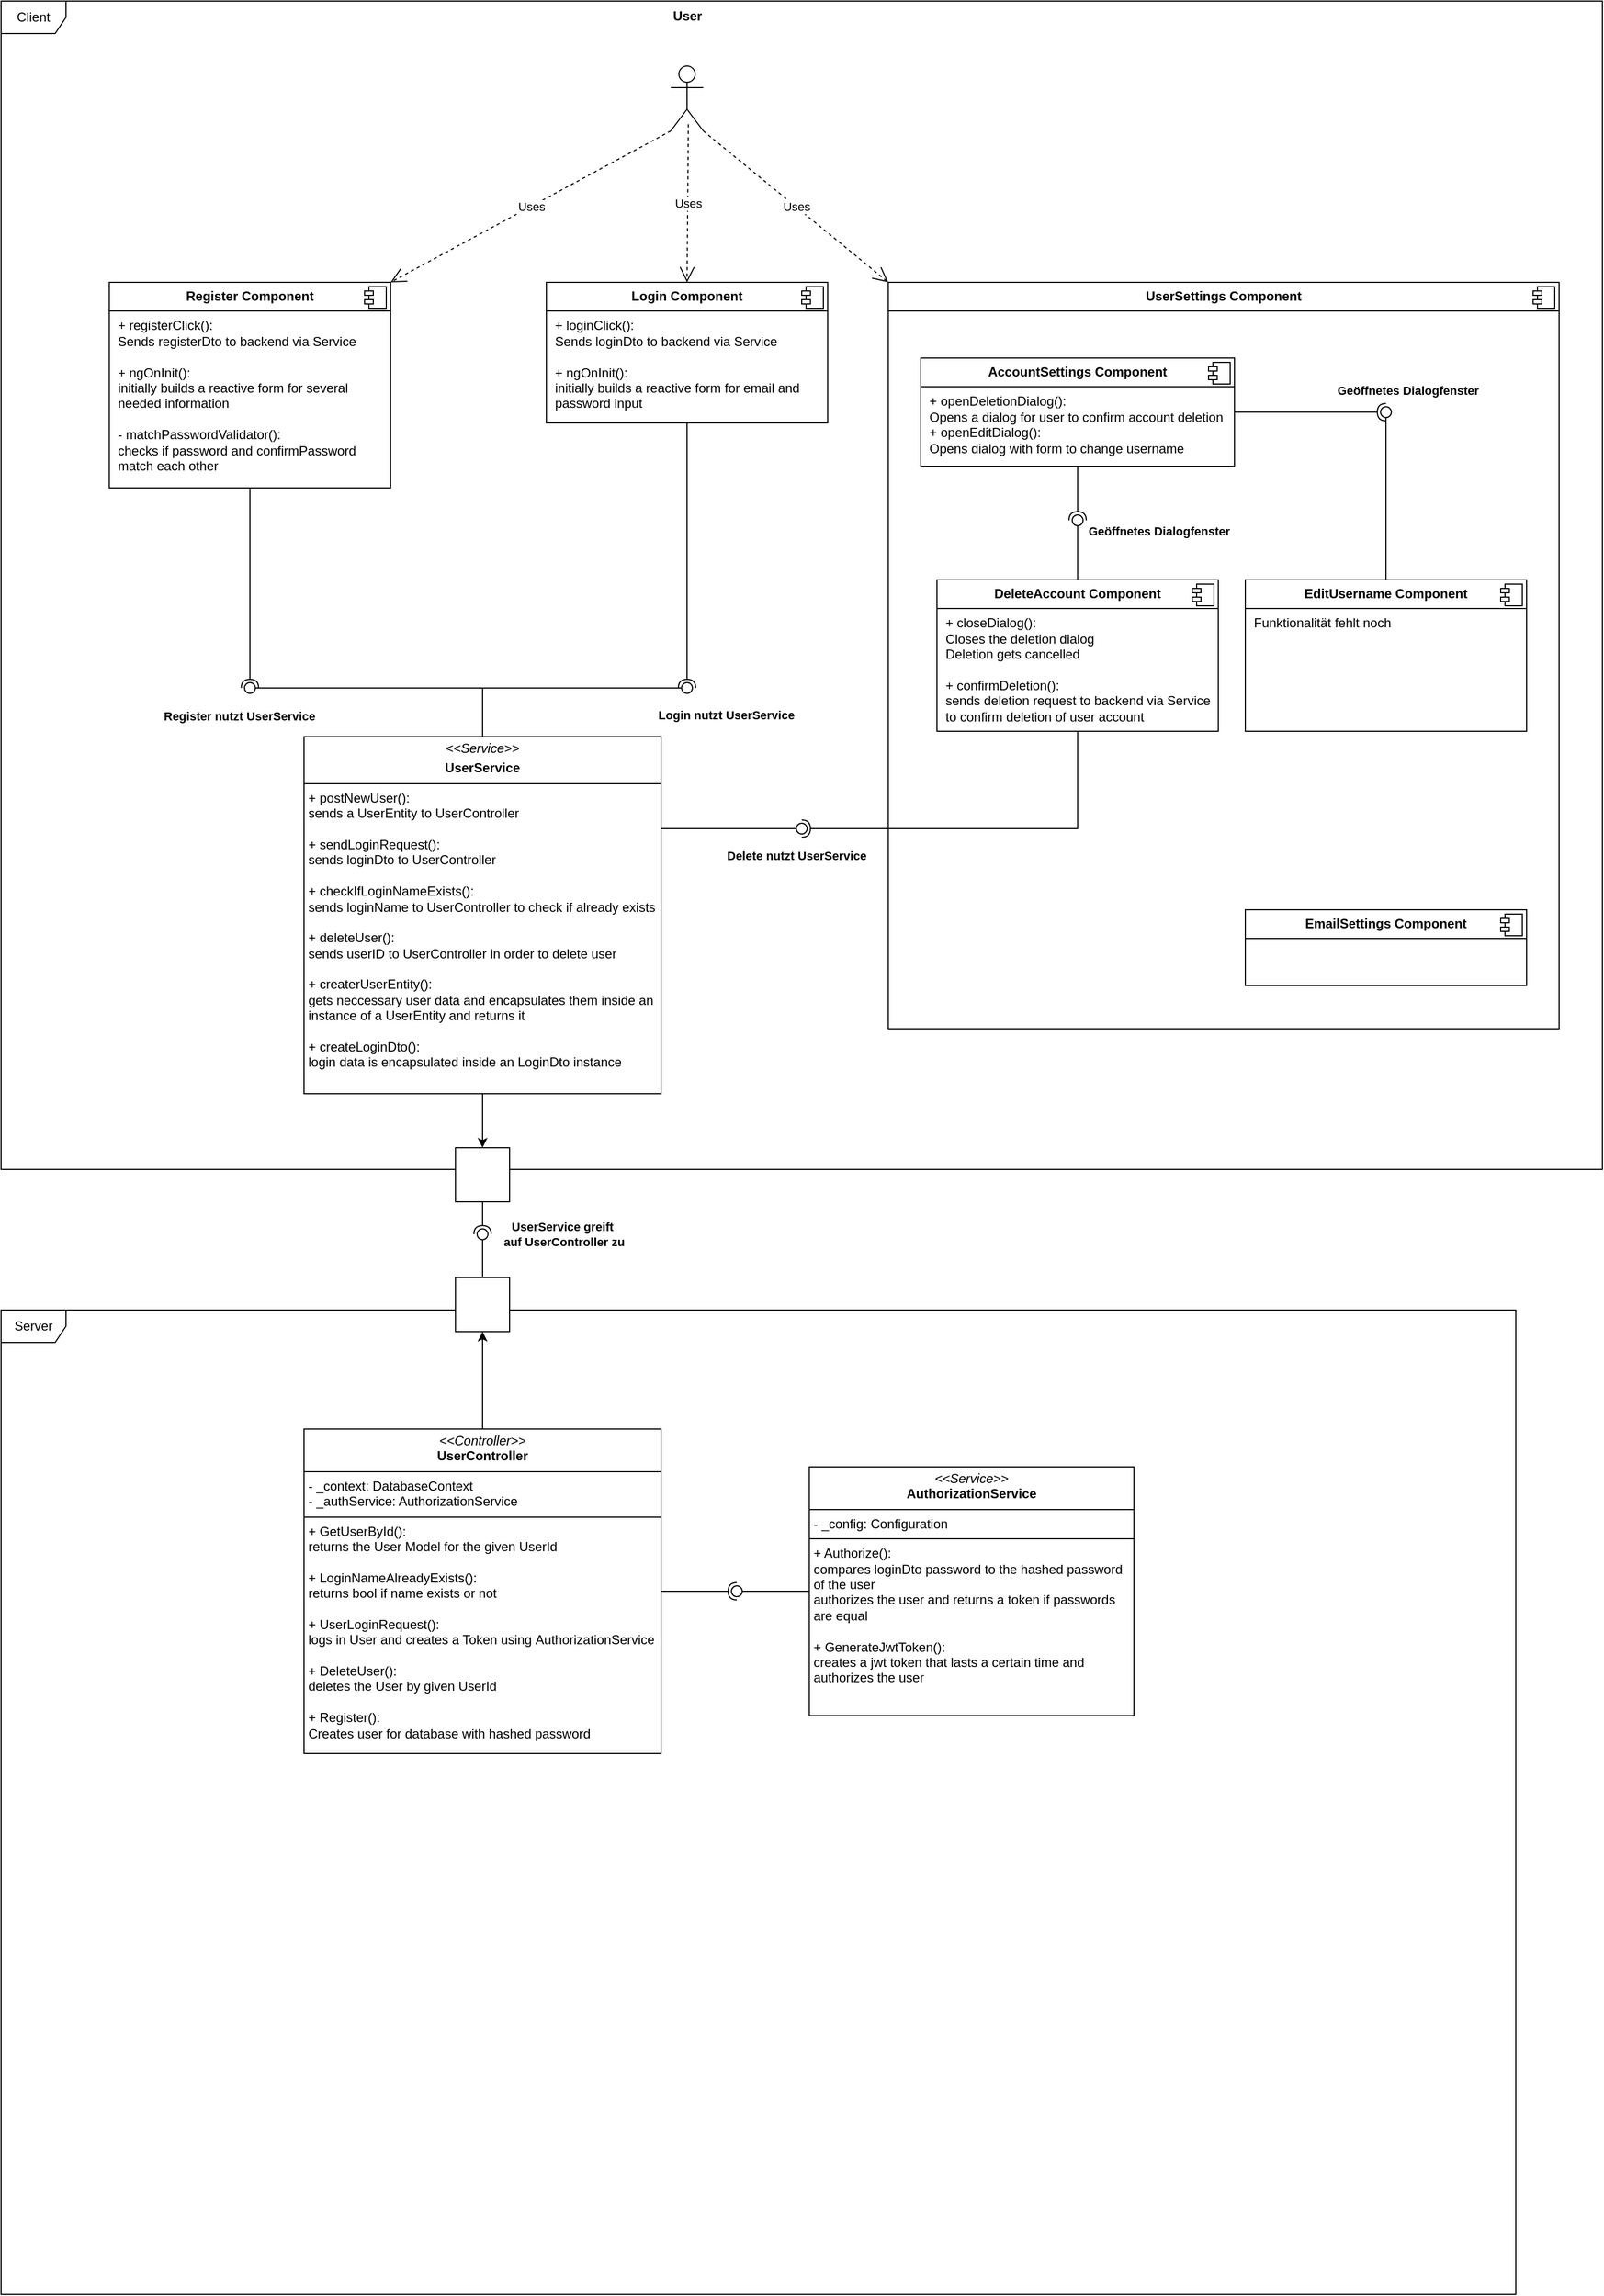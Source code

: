 <mxfile version="27.1.5">
  <diagram name="Seite-1" id="PKEbjvstEnVtREmcZfOJ">
    <mxGraphModel dx="2894" dy="2122" grid="1" gridSize="10" guides="1" tooltips="1" connect="1" arrows="1" fold="1" page="1" pageScale="1" pageWidth="827" pageHeight="1169" math="0" shadow="0">
      <root>
        <mxCell id="0" />
        <mxCell id="1" parent="0" />
        <mxCell id="MedgQwC-AZoW-t7zYg1U-3" value="&lt;b&gt;User&lt;/b&gt;" style="shape=umlActor;verticalLabelPosition=top;verticalAlign=top;html=1;" parent="1" vertex="1">
          <mxGeometry x="399" y="-160" width="30" height="60" as="geometry" />
        </mxCell>
        <mxCell id="MedgQwC-AZoW-t7zYg1U-4" value="Uses" style="endArrow=open;endSize=12;dashed=1;html=1;rounded=0;entryX=0.5;entryY=0;entryDx=0;entryDy=0;exitX=0.54;exitY=0.897;exitDx=0;exitDy=0;exitPerimeter=0;" parent="1" source="MedgQwC-AZoW-t7zYg1U-3" target="MedgQwC-AZoW-t7zYg1U-6" edge="1">
          <mxGeometry width="160" relative="1" as="geometry">
            <mxPoint x="-35" y="85" as="sourcePoint" />
            <mxPoint x="50" y="85" as="targetPoint" />
          </mxGeometry>
        </mxCell>
        <mxCell id="MedgQwC-AZoW-t7zYg1U-6" value="&lt;p style=&quot;margin:0px;margin-top:6px;text-align:center;&quot;&gt;&lt;b&gt;Login Component&lt;/b&gt;&lt;/p&gt;&lt;hr size=&quot;1&quot; style=&quot;border-style:solid;&quot;&gt;&lt;p style=&quot;margin:0px;margin-left:8px;&quot;&gt;+ loginClick():&amp;nbsp;&lt;/p&gt;&lt;p style=&quot;margin:0px;margin-left:8px;&quot;&gt;Sends loginDto to backend via Service&lt;/p&gt;&lt;p style=&quot;margin:0px;margin-left:8px;&quot;&gt;&lt;br&gt;+ ngOnInit():&amp;nbsp;&lt;/p&gt;&lt;p style=&quot;margin:0px;margin-left:8px;&quot;&gt;initially builds a reactive form&amp;nbsp;&lt;span style=&quot;background-color: initial;&quot;&gt;for email and password input&lt;/span&gt;&lt;/p&gt;" style="align=left;overflow=fill;html=1;dropTarget=0;whiteSpace=wrap;" parent="1" vertex="1">
          <mxGeometry x="284" y="40" width="260" height="130" as="geometry" />
        </mxCell>
        <mxCell id="MedgQwC-AZoW-t7zYg1U-7" value="" style="shape=component;jettyWidth=8;jettyHeight=4;" parent="MedgQwC-AZoW-t7zYg1U-6" vertex="1">
          <mxGeometry x="1" width="20" height="20" relative="1" as="geometry">
            <mxPoint x="-24" y="4" as="offset" />
          </mxGeometry>
        </mxCell>
        <mxCell id="MedgQwC-AZoW-t7zYg1U-10" value="&lt;p style=&quot;margin:0px;margin-top:6px;text-align:center;&quot;&gt;&lt;b&gt;Register Component&lt;/b&gt;&lt;/p&gt;&lt;hr size=&quot;1&quot; style=&quot;border-style:solid;&quot;&gt;&lt;p style=&quot;margin:0px;margin-left:8px;&quot;&gt;+ registerClick():&amp;nbsp;&lt;/p&gt;&lt;p style=&quot;margin:0px;margin-left:8px;&quot;&gt;Sends registerDto to backend via Service&lt;/p&gt;&lt;p style=&quot;margin:0px;margin-left:8px;&quot;&gt;&lt;br&gt;+ ngOnInit():&amp;nbsp;&lt;/p&gt;&lt;p style=&quot;margin:0px;margin-left:8px;&quot;&gt;initially builds a reactive form&lt;span style=&quot;background-color: initial;&quot;&gt;&amp;nbsp;for several needed information&lt;/span&gt;&lt;/p&gt;&lt;p style=&quot;margin:0px;margin-left:8px;&quot;&gt;&lt;span style=&quot;background-color: initial;&quot;&gt;&amp;nbsp;&lt;/span&gt;&lt;/p&gt;&lt;p style=&quot;margin:0px;margin-left:8px;&quot;&gt;- matchPasswordValidator():&lt;/p&gt;&lt;p style=&quot;margin:0px;margin-left:8px;&quot;&gt;checks if password and confirmPassword match each other&lt;/p&gt;" style="align=left;overflow=fill;html=1;dropTarget=0;whiteSpace=wrap;" parent="1" vertex="1">
          <mxGeometry x="-120" y="40" width="260" height="190" as="geometry" />
        </mxCell>
        <mxCell id="MedgQwC-AZoW-t7zYg1U-11" value="" style="shape=component;jettyWidth=8;jettyHeight=4;" parent="MedgQwC-AZoW-t7zYg1U-10" vertex="1">
          <mxGeometry x="1" width="20" height="20" relative="1" as="geometry">
            <mxPoint x="-24" y="4" as="offset" />
          </mxGeometry>
        </mxCell>
        <mxCell id="MedgQwC-AZoW-t7zYg1U-12" value="Uses" style="endArrow=open;endSize=12;dashed=1;html=1;rounded=0;entryX=1;entryY=0;entryDx=0;entryDy=0;exitX=0;exitY=1;exitDx=0;exitDy=0;exitPerimeter=0;" parent="1" source="MedgQwC-AZoW-t7zYg1U-3" target="MedgQwC-AZoW-t7zYg1U-10" edge="1">
          <mxGeometry width="160" relative="1" as="geometry">
            <mxPoint x="140" y="40" as="sourcePoint" />
            <mxPoint x="219" y="155" as="targetPoint" />
          </mxGeometry>
        </mxCell>
        <mxCell id="MedgQwC-AZoW-t7zYg1U-14" value="&lt;p style=&quot;margin:0px;margin-top:4px;text-align:center;&quot;&gt;&lt;i style=&quot;background-color: initial;&quot;&gt;&amp;lt;&amp;lt;Service&amp;gt;&amp;gt;&lt;/i&gt;&lt;/p&gt;&lt;p style=&quot;margin:0px;margin-top:4px;text-align:center;&quot;&gt;&lt;b&gt;UserService&lt;/b&gt;&lt;/p&gt;&lt;hr size=&quot;1&quot; style=&quot;border-style:solid;&quot;&gt;&lt;p style=&quot;margin:0px;margin-left:4px;&quot;&gt;+ postNewUser():&lt;/p&gt;&lt;p style=&quot;margin:0px;margin-left:4px;&quot;&gt;sends a UserEntity to UserController&lt;/p&gt;&lt;p style=&quot;margin:0px;margin-left:4px;&quot;&gt;&lt;br&gt;+ sendLoginRequest():&lt;/p&gt;&lt;p style=&quot;margin:0px;margin-left:4px;&quot;&gt;sends loginDto to UserController&lt;/p&gt;&lt;p style=&quot;margin:0px;margin-left:4px;&quot;&gt;&lt;br&gt;&lt;/p&gt;&lt;p style=&quot;margin:0px;margin-left:4px;&quot;&gt;+ checkIfLoginNameExists():&lt;/p&gt;&lt;p style=&quot;margin:0px;margin-left:4px;&quot;&gt;sends loginName to UserController to check if already exists&lt;/p&gt;&lt;p style=&quot;margin:0px;margin-left:4px;&quot;&gt;&lt;br&gt;&lt;/p&gt;&lt;p style=&quot;margin:0px;margin-left:4px;&quot;&gt;+ deleteUser():&lt;/p&gt;&lt;p style=&quot;margin:0px;margin-left:4px;&quot;&gt;sends userID to UserController&amp;nbsp;&lt;span style=&quot;background-color: initial;&quot;&gt;in order to delete user&lt;/span&gt;&lt;/p&gt;&lt;p style=&quot;margin:0px;margin-left:4px;&quot;&gt;&lt;span style=&quot;background-color: initial;&quot;&gt;&lt;br&gt;&lt;/span&gt;&lt;/p&gt;&lt;p style=&quot;margin:0px;margin-left:4px;&quot;&gt;&lt;span style=&quot;background-color: initial;&quot;&gt;+ createrUserEntity():&lt;/span&gt;&lt;/p&gt;&lt;p style=&quot;margin:0px;margin-left:4px;&quot;&gt;&lt;span style=&quot;background-color: initial;&quot;&gt;gets neccessary user data and encapsulates them inside an instance of a UserEntity and returns it&lt;/span&gt;&lt;/p&gt;&lt;p style=&quot;margin:0px;margin-left:4px;&quot;&gt;&lt;span style=&quot;background-color: initial;&quot;&gt;&lt;br&gt;&lt;/span&gt;&lt;/p&gt;&lt;p style=&quot;margin:0px;margin-left:4px;&quot;&gt;&lt;span style=&quot;background-color: initial;&quot;&gt;+ createLoginDto():&lt;/span&gt;&lt;/p&gt;&lt;p style=&quot;margin:0px;margin-left:4px;&quot;&gt;&lt;span style=&quot;background-color: initial;&quot;&gt;login data is encapsulated inside an LoginDto instance&lt;/span&gt;&lt;/p&gt;" style="verticalAlign=top;align=left;overflow=fill;html=1;whiteSpace=wrap;" parent="1" vertex="1">
          <mxGeometry x="60" y="460" width="330" height="330" as="geometry" />
        </mxCell>
        <mxCell id="MedgQwC-AZoW-t7zYg1U-20" value="" style="ellipse;whiteSpace=wrap;html=1;align=center;aspect=fixed;fillColor=none;strokeColor=none;resizable=0;perimeter=centerPerimeter;rotatable=0;allowArrows=0;points=[];outlineConnect=1;" parent="1" vertex="1">
          <mxGeometry x="220" y="220" width="10" height="10" as="geometry" />
        </mxCell>
        <mxCell id="MedgQwC-AZoW-t7zYg1U-22" value="" style="rounded=0;orthogonalLoop=1;jettySize=auto;html=1;endArrow=halfCircle;endFill=0;endSize=6;strokeWidth=1;sketch=0;exitX=0.5;exitY=1;exitDx=0;exitDy=0;entryX=0.911;entryY=0.778;entryDx=0;entryDy=0;entryPerimeter=0;" parent="1" source="MedgQwC-AZoW-t7zYg1U-10" target="MedgQwC-AZoW-t7zYg1U-24" edge="1">
          <mxGeometry relative="1" as="geometry">
            <mxPoint y="320" as="sourcePoint" />
            <mxPoint x="10" y="410" as="targetPoint" />
          </mxGeometry>
        </mxCell>
        <mxCell id="6aH_EEc_IB8oXvXc5yen-15" value="&lt;b&gt;Register nutzt&amp;nbsp;&lt;/b&gt;&lt;b style=&quot;color: light-dark(rgb(0, 0, 0), rgb(255, 255, 255)); background-color: light-dark(#ffffff, var(--ge-dark-color, #121212));&quot;&gt;UserService&lt;/b&gt;" style="edgeLabel;html=1;align=center;verticalAlign=middle;resizable=0;points=[];" vertex="1" connectable="0" parent="MedgQwC-AZoW-t7zYg1U-22">
          <mxGeometry x="0.232" y="4" relative="1" as="geometry">
            <mxPoint x="-14" y="97" as="offset" />
          </mxGeometry>
        </mxCell>
        <mxCell id="MedgQwC-AZoW-t7zYg1U-23" value="" style="rounded=0;orthogonalLoop=1;jettySize=auto;html=1;endArrow=oval;endFill=0;sketch=0;sourcePerimeterSpacing=0;targetPerimeterSpacing=0;endSize=10;exitX=0.5;exitY=0;exitDx=0;exitDy=0;" parent="1" source="MedgQwC-AZoW-t7zYg1U-14" target="MedgQwC-AZoW-t7zYg1U-24" edge="1">
          <mxGeometry relative="1" as="geometry">
            <mxPoint x="220" y="420" as="sourcePoint" />
            <Array as="points">
              <mxPoint x="225" y="415" />
            </Array>
          </mxGeometry>
        </mxCell>
        <mxCell id="MedgQwC-AZoW-t7zYg1U-24" value="" style="ellipse;whiteSpace=wrap;html=1;align=center;aspect=fixed;fillColor=none;strokeColor=none;resizable=0;perimeter=centerPerimeter;rotatable=0;allowArrows=0;points=[];outlineConnect=1;" parent="1" vertex="1">
          <mxGeometry x="5" y="410" width="10" height="10" as="geometry" />
        </mxCell>
        <mxCell id="MedgQwC-AZoW-t7zYg1U-25" value="" style="rounded=0;orthogonalLoop=1;jettySize=auto;html=1;endArrow=halfCircle;endFill=0;endSize=6;strokeWidth=1;sketch=0;exitX=0.5;exitY=1;exitDx=0;exitDy=0;" parent="1" source="MedgQwC-AZoW-t7zYg1U-6" target="MedgQwC-AZoW-t7zYg1U-27" edge="1">
          <mxGeometry relative="1" as="geometry">
            <mxPoint x="440" y="415" as="sourcePoint" />
          </mxGeometry>
        </mxCell>
        <mxCell id="MedgQwC-AZoW-t7zYg1U-26" value="" style="rounded=0;orthogonalLoop=1;jettySize=auto;html=1;endArrow=oval;endFill=0;sketch=0;sourcePerimeterSpacing=0;targetPerimeterSpacing=0;endSize=10;exitX=0.5;exitY=0;exitDx=0;exitDy=0;" parent="1" source="MedgQwC-AZoW-t7zYg1U-14" target="MedgQwC-AZoW-t7zYg1U-27" edge="1">
          <mxGeometry relative="1" as="geometry">
            <mxPoint x="370" y="370" as="sourcePoint" />
            <Array as="points">
              <mxPoint x="225" y="415" />
            </Array>
          </mxGeometry>
        </mxCell>
        <mxCell id="MedgQwC-AZoW-t7zYg1U-27" value="" style="ellipse;whiteSpace=wrap;html=1;align=center;aspect=fixed;fillColor=none;strokeColor=none;resizable=0;perimeter=centerPerimeter;rotatable=0;allowArrows=0;points=[];outlineConnect=1;" parent="1" vertex="1">
          <mxGeometry x="409" y="410" width="10" height="10" as="geometry" />
        </mxCell>
        <mxCell id="MedgQwC-AZoW-t7zYg1U-28" value="Client" style="shape=umlFrame;whiteSpace=wrap;html=1;pointerEvents=0;" parent="1" vertex="1">
          <mxGeometry x="-220" y="-220" width="1480" height="1080" as="geometry" />
        </mxCell>
        <mxCell id="MedgQwC-AZoW-t7zYg1U-31" value="&lt;p style=&quot;margin:0px;margin-top:4px;text-align:center;&quot;&gt;&lt;i&gt;&amp;lt;&amp;lt;Controller&amp;gt;&amp;gt;&lt;/i&gt;&lt;br&gt;&lt;b&gt;UserController&lt;/b&gt;&lt;/p&gt;&lt;hr size=&quot;1&quot; style=&quot;border-style:solid;&quot;&gt;&lt;p style=&quot;margin:0px;margin-left:4px;&quot;&gt;- _context: DatabaseContext&lt;br&gt;- _authService: AuthorizationService&lt;/p&gt;&lt;hr size=&quot;1&quot; style=&quot;border-style:solid;&quot;&gt;&lt;p style=&quot;margin:0px;margin-left:4px;&quot;&gt;+ GetUserById():&amp;nbsp;&lt;/p&gt;&lt;p style=&quot;margin:0px;margin-left:4px;&quot;&gt;returns the User Model for the given UserId&lt;/p&gt;&lt;p style=&quot;margin:0px;margin-left:4px;&quot;&gt;&lt;br&gt;+ LoginNameAlreadyExists():&lt;/p&gt;&lt;p style=&quot;margin:0px;margin-left:4px;&quot;&gt;returns bool if name exists or not&lt;/p&gt;&lt;p style=&quot;margin:0px;margin-left:4px;&quot;&gt;&lt;br&gt;&lt;/p&gt;&lt;p style=&quot;margin:0px;margin-left:4px;&quot;&gt;+ UserLoginRequest():&lt;/p&gt;&lt;p style=&quot;margin:0px;margin-left:4px;&quot;&gt;logs in User and creates a Token using&amp;nbsp;&lt;span style=&quot;background-color: initial;&quot;&gt;AuthorizationService&lt;/span&gt;&lt;/p&gt;&lt;p style=&quot;margin:0px;margin-left:4px;&quot;&gt;&lt;br&gt;&lt;/p&gt;&lt;p style=&quot;margin:0px;margin-left:4px;&quot;&gt;+ DeleteUser():&lt;/p&gt;&lt;p style=&quot;margin:0px;margin-left:4px;&quot;&gt;deletes the User by given UserId&lt;/p&gt;&lt;p style=&quot;margin:0px;margin-left:4px;&quot;&gt;&lt;br&gt;&lt;/p&gt;&lt;p style=&quot;margin:0px;margin-left:4px;&quot;&gt;+ Register():&lt;/p&gt;&lt;p style=&quot;margin:0px;margin-left:4px;&quot;&gt;Creates user for database with hashed password&lt;/p&gt;" style="verticalAlign=top;align=left;overflow=fill;html=1;whiteSpace=wrap;" parent="1" vertex="1">
          <mxGeometry x="60" y="1100" width="330" height="300" as="geometry" />
        </mxCell>
        <mxCell id="6aH_EEc_IB8oXvXc5yen-4" value="" style="rounded=0;orthogonalLoop=1;jettySize=auto;html=1;endArrow=halfCircle;endFill=0;endSize=6;strokeWidth=1;sketch=0;exitX=0.5;exitY=1;exitDx=0;exitDy=0;" edge="1" parent="1" source="6aH_EEc_IB8oXvXc5yen-8">
          <mxGeometry relative="1" as="geometry">
            <mxPoint x="220" y="985" as="sourcePoint" />
            <mxPoint x="225" y="920" as="targetPoint" />
          </mxGeometry>
        </mxCell>
        <mxCell id="6aH_EEc_IB8oXvXc5yen-5" value="" style="rounded=0;orthogonalLoop=1;jettySize=auto;html=1;endArrow=oval;endFill=0;sketch=0;sourcePerimeterSpacing=0;targetPerimeterSpacing=0;endSize=10;exitX=0.5;exitY=0;exitDx=0;exitDy=0;" edge="1" parent="1" source="6aH_EEc_IB8oXvXc5yen-11">
          <mxGeometry relative="1" as="geometry">
            <mxPoint x="180" y="985" as="sourcePoint" />
            <mxPoint x="225" y="920" as="targetPoint" />
          </mxGeometry>
        </mxCell>
        <mxCell id="6aH_EEc_IB8oXvXc5yen-17" value="&lt;b&gt;UserService greift&amp;nbsp;&lt;/b&gt;&lt;div&gt;&lt;b&gt;auf UserController zu&lt;/b&gt;&lt;/div&gt;" style="edgeLabel;html=1;align=center;verticalAlign=middle;resizable=0;points=[];" vertex="1" connectable="0" parent="6aH_EEc_IB8oXvXc5yen-5">
          <mxGeometry x="-0.36" y="2" relative="1" as="geometry">
            <mxPoint x="77" y="-27" as="offset" />
          </mxGeometry>
        </mxCell>
        <mxCell id="6aH_EEc_IB8oXvXc5yen-6" value="" style="ellipse;whiteSpace=wrap;html=1;align=center;aspect=fixed;fillColor=none;strokeColor=none;resizable=0;perimeter=centerPerimeter;rotatable=0;allowArrows=0;points=[];outlineConnect=1;" vertex="1" parent="1">
          <mxGeometry x="195" y="980" width="10" height="10" as="geometry" />
        </mxCell>
        <mxCell id="6aH_EEc_IB8oXvXc5yen-7" value="Server" style="shape=umlFrame;whiteSpace=wrap;html=1;pointerEvents=0;" vertex="1" parent="1">
          <mxGeometry x="-220" y="990" width="1400" height="910" as="geometry" />
        </mxCell>
        <mxCell id="6aH_EEc_IB8oXvXc5yen-8" value="" style="rounded=0;whiteSpace=wrap;html=1;" vertex="1" parent="1">
          <mxGeometry x="200" y="840" width="50" height="50" as="geometry" />
        </mxCell>
        <mxCell id="6aH_EEc_IB8oXvXc5yen-11" value="" style="rounded=0;whiteSpace=wrap;html=1;" vertex="1" parent="1">
          <mxGeometry x="200" y="960" width="50" height="50" as="geometry" />
        </mxCell>
        <mxCell id="6aH_EEc_IB8oXvXc5yen-13" value="" style="endArrow=classic;html=1;rounded=0;exitX=0.5;exitY=0;exitDx=0;exitDy=0;entryX=0.5;entryY=1;entryDx=0;entryDy=0;" edge="1" parent="1" source="MedgQwC-AZoW-t7zYg1U-31" target="6aH_EEc_IB8oXvXc5yen-11">
          <mxGeometry width="50" height="50" relative="1" as="geometry">
            <mxPoint x="90" y="1030" as="sourcePoint" />
            <mxPoint x="140" y="980" as="targetPoint" />
          </mxGeometry>
        </mxCell>
        <mxCell id="6aH_EEc_IB8oXvXc5yen-14" value="" style="endArrow=classic;html=1;rounded=0;exitX=0.5;exitY=1;exitDx=0;exitDy=0;entryX=0.5;entryY=0;entryDx=0;entryDy=0;" edge="1" parent="1" source="MedgQwC-AZoW-t7zYg1U-14" target="6aH_EEc_IB8oXvXc5yen-8">
          <mxGeometry width="50" height="50" relative="1" as="geometry">
            <mxPoint x="280" y="850" as="sourcePoint" />
            <mxPoint x="330" y="800" as="targetPoint" />
          </mxGeometry>
        </mxCell>
        <mxCell id="6aH_EEc_IB8oXvXc5yen-16" value="&lt;b&gt;Login nutzt&amp;nbsp;&lt;/b&gt;&lt;b style=&quot;background-color: light-dark(#ffffff, var(--ge-dark-color, #121212)); color: light-dark(rgb(0, 0, 0), rgb(255, 255, 255));&quot;&gt;UserService&lt;/b&gt;" style="edgeLabel;html=1;align=center;verticalAlign=middle;resizable=0;points=[];" vertex="1" connectable="0" parent="1">
          <mxGeometry x="450" y="440" as="geometry" />
        </mxCell>
        <mxCell id="6aH_EEc_IB8oXvXc5yen-27" value="&lt;p style=&quot;margin:0px;margin-top:4px;text-align:center;&quot;&gt;&lt;i&gt;&amp;lt;&amp;lt;Service&amp;gt;&amp;gt;&lt;/i&gt;&lt;br&gt;&lt;b&gt;AuthorizationService&lt;/b&gt;&lt;/p&gt;&lt;hr size=&quot;1&quot; style=&quot;border-style:solid;&quot;&gt;&lt;p style=&quot;margin:0px;margin-left:4px;&quot;&gt;- _config: Configuration&lt;br&gt;&lt;/p&gt;&lt;hr size=&quot;1&quot; style=&quot;border-style:solid;&quot;&gt;&lt;p style=&quot;margin:0px;margin-left:4px;&quot;&gt;+ Authorize():&lt;/p&gt;&lt;p style=&quot;margin:0px;margin-left:4px;&quot;&gt;compares loginDto password to the hashed password of the user&lt;/p&gt;&lt;p style=&quot;margin:0px;margin-left:4px;&quot;&gt;authorizes the user and returns a token if passwords are equal&lt;/p&gt;&lt;p style=&quot;margin:0px;margin-left:4px;&quot;&gt;&lt;br&gt;+ GenerateJwtToken():&lt;/p&gt;&lt;p style=&quot;margin:0px;margin-left:4px;&quot;&gt;creates a jwt token that lasts a certain time and authorizes the user&lt;/p&gt;" style="verticalAlign=top;align=left;overflow=fill;html=1;whiteSpace=wrap;" vertex="1" parent="1">
          <mxGeometry x="527" y="1135" width="300" height="230" as="geometry" />
        </mxCell>
        <mxCell id="6aH_EEc_IB8oXvXc5yen-31" value="" style="rounded=0;orthogonalLoop=1;jettySize=auto;html=1;endArrow=halfCircle;endFill=0;endSize=6;strokeWidth=1;sketch=0;exitX=1;exitY=0.5;exitDx=0;exitDy=0;" edge="1" parent="1" source="MedgQwC-AZoW-t7zYg1U-31">
          <mxGeometry relative="1" as="geometry">
            <mxPoint x="460" y="1235" as="sourcePoint" />
            <mxPoint x="460" y="1250" as="targetPoint" />
          </mxGeometry>
        </mxCell>
        <mxCell id="6aH_EEc_IB8oXvXc5yen-32" value="" style="rounded=0;orthogonalLoop=1;jettySize=auto;html=1;endArrow=oval;endFill=0;sketch=0;sourcePerimeterSpacing=0;targetPerimeterSpacing=0;endSize=10;exitX=0;exitY=0.5;exitDx=0;exitDy=0;" edge="1" parent="1" source="6aH_EEc_IB8oXvXc5yen-27">
          <mxGeometry relative="1" as="geometry">
            <mxPoint x="420" y="1235" as="sourcePoint" />
            <mxPoint x="460" y="1250" as="targetPoint" />
          </mxGeometry>
        </mxCell>
        <mxCell id="6aH_EEc_IB8oXvXc5yen-33" value="" style="ellipse;whiteSpace=wrap;html=1;align=center;aspect=fixed;fillColor=none;strokeColor=none;resizable=0;perimeter=centerPerimeter;rotatable=0;allowArrows=0;points=[];outlineConnect=1;" vertex="1" parent="1">
          <mxGeometry x="435" y="1230" width="10" height="10" as="geometry" />
        </mxCell>
        <mxCell id="6aH_EEc_IB8oXvXc5yen-44" value="&lt;p style=&quot;margin:0px;margin-top:6px;text-align:center;&quot;&gt;&lt;b&gt;UserSettings Component&lt;/b&gt;&lt;/p&gt;&lt;hr size=&quot;1&quot; style=&quot;border-style:solid;&quot;&gt;&lt;p style=&quot;margin:0px;margin-left:8px;&quot;&gt;&lt;br&gt;&lt;/p&gt;" style="align=left;overflow=fill;html=1;dropTarget=0;whiteSpace=wrap;" vertex="1" parent="1">
          <mxGeometry x="600" y="40" width="620" height="690" as="geometry" />
        </mxCell>
        <mxCell id="6aH_EEc_IB8oXvXc5yen-45" value="" style="shape=component;jettyWidth=8;jettyHeight=4;" vertex="1" parent="6aH_EEc_IB8oXvXc5yen-44">
          <mxGeometry x="1" width="20" height="20" relative="1" as="geometry">
            <mxPoint x="-24" y="4" as="offset" />
          </mxGeometry>
        </mxCell>
        <mxCell id="6aH_EEc_IB8oXvXc5yen-46" value="&lt;p style=&quot;margin:0px;margin-top:6px;text-align:center;&quot;&gt;&lt;b&gt;EmailSettings Component&lt;/b&gt;&lt;/p&gt;&lt;hr size=&quot;1&quot; style=&quot;border-style:solid;&quot;&gt;&lt;p style=&quot;margin:0px;margin-left:8px;&quot;&gt;&lt;br&gt;&lt;/p&gt;" style="align=left;overflow=fill;html=1;dropTarget=0;whiteSpace=wrap;" vertex="1" parent="1">
          <mxGeometry x="930" y="620" width="260" height="70" as="geometry" />
        </mxCell>
        <mxCell id="6aH_EEc_IB8oXvXc5yen-47" value="" style="shape=component;jettyWidth=8;jettyHeight=4;" vertex="1" parent="6aH_EEc_IB8oXvXc5yen-46">
          <mxGeometry x="1" width="20" height="20" relative="1" as="geometry">
            <mxPoint x="-24" y="4" as="offset" />
          </mxGeometry>
        </mxCell>
        <mxCell id="6aH_EEc_IB8oXvXc5yen-48" value="&lt;p style=&quot;margin:0px;margin-top:6px;text-align:center;&quot;&gt;&lt;b&gt;AccountSettings Component&lt;/b&gt;&lt;/p&gt;&lt;hr size=&quot;1&quot; style=&quot;border-style:solid;&quot;&gt;&lt;p style=&quot;margin:0px;margin-left:8px;&quot;&gt;+ openDeletionDialog():&amp;nbsp;&lt;/p&gt;&lt;p style=&quot;margin:0px;margin-left:8px;&quot;&gt;Opens a dialog for user to confirm account deletion&lt;/p&gt;&lt;p style=&quot;margin:0px;margin-left:8px;&quot;&gt;+ openEditDialog():&amp;nbsp;&lt;/p&gt;&lt;p style=&quot;margin:0px;margin-left:8px;&quot;&gt;Opens dialog with form to change username&lt;/p&gt;" style="align=left;overflow=fill;html=1;dropTarget=0;whiteSpace=wrap;" vertex="1" parent="1">
          <mxGeometry x="630" y="110" width="290" height="100" as="geometry" />
        </mxCell>
        <mxCell id="6aH_EEc_IB8oXvXc5yen-49" value="" style="shape=component;jettyWidth=8;jettyHeight=4;" vertex="1" parent="6aH_EEc_IB8oXvXc5yen-48">
          <mxGeometry x="1" width="20" height="20" relative="1" as="geometry">
            <mxPoint x="-24" y="4" as="offset" />
          </mxGeometry>
        </mxCell>
        <mxCell id="6aH_EEc_IB8oXvXc5yen-50" value="&lt;p style=&quot;margin:0px;margin-top:6px;text-align:center;&quot;&gt;&lt;b&gt;DeleteAccount Component&lt;/b&gt;&lt;/p&gt;&lt;hr size=&quot;1&quot; style=&quot;border-style:solid;&quot;&gt;&lt;p style=&quot;margin:0px;margin-left:8px;&quot;&gt;+ closeDialog():&amp;nbsp;&lt;/p&gt;&lt;p style=&quot;margin:0px;margin-left:8px;&quot;&gt;Closes the deletion dialog&lt;/p&gt;&lt;p style=&quot;margin:0px;margin-left:8px;&quot;&gt;Deletion gets cancelled&lt;/p&gt;&lt;p style=&quot;margin:0px;margin-left:8px;&quot;&gt;&lt;br&gt;+ confirmDeletion():&amp;nbsp;&lt;/p&gt;&lt;p style=&quot;margin:0px;margin-left:8px;&quot;&gt;sends deletion request to backend via Service to confirm deletion of user account&lt;/p&gt;" style="align=left;overflow=fill;html=1;dropTarget=0;whiteSpace=wrap;" vertex="1" parent="1">
          <mxGeometry x="645" y="315" width="260" height="140" as="geometry" />
        </mxCell>
        <mxCell id="6aH_EEc_IB8oXvXc5yen-51" value="" style="shape=component;jettyWidth=8;jettyHeight=4;" vertex="1" parent="6aH_EEc_IB8oXvXc5yen-50">
          <mxGeometry x="1" width="20" height="20" relative="1" as="geometry">
            <mxPoint x="-24" y="4" as="offset" />
          </mxGeometry>
        </mxCell>
        <mxCell id="6aH_EEc_IB8oXvXc5yen-52" value="" style="rounded=0;orthogonalLoop=1;jettySize=auto;html=1;endArrow=halfCircle;endFill=0;endSize=6;strokeWidth=1;sketch=0;exitX=0.5;exitY=1;exitDx=0;exitDy=0;" edge="1" parent="1" source="6aH_EEc_IB8oXvXc5yen-48">
          <mxGeometry relative="1" as="geometry">
            <mxPoint x="810" y="255" as="sourcePoint" />
            <mxPoint x="775" y="260" as="targetPoint" />
          </mxGeometry>
        </mxCell>
        <mxCell id="6aH_EEc_IB8oXvXc5yen-53" value="" style="rounded=0;orthogonalLoop=1;jettySize=auto;html=1;endArrow=oval;endFill=0;sketch=0;sourcePerimeterSpacing=0;targetPerimeterSpacing=0;endSize=10;exitX=0.5;exitY=0;exitDx=0;exitDy=0;" edge="1" parent="1" source="6aH_EEc_IB8oXvXc5yen-50">
          <mxGeometry relative="1" as="geometry">
            <mxPoint x="770" y="255" as="sourcePoint" />
            <mxPoint x="775" y="260" as="targetPoint" />
          </mxGeometry>
        </mxCell>
        <mxCell id="6aH_EEc_IB8oXvXc5yen-65" value="&lt;b&gt;Geöffnetes Dialogfenster&lt;/b&gt;" style="edgeLabel;html=1;align=center;verticalAlign=middle;resizable=0;points=[];" vertex="1" connectable="0" parent="6aH_EEc_IB8oXvXc5yen-53">
          <mxGeometry x="0.037" y="-4" relative="1" as="geometry">
            <mxPoint x="71" y="-17" as="offset" />
          </mxGeometry>
        </mxCell>
        <mxCell id="6aH_EEc_IB8oXvXc5yen-54" value="" style="ellipse;whiteSpace=wrap;html=1;align=center;aspect=fixed;fillColor=none;strokeColor=none;resizable=0;perimeter=centerPerimeter;rotatable=0;allowArrows=0;points=[];outlineConnect=1;" vertex="1" parent="1">
          <mxGeometry x="785" y="250" width="10" height="10" as="geometry" />
        </mxCell>
        <mxCell id="6aH_EEc_IB8oXvXc5yen-55" value="" style="rounded=0;orthogonalLoop=1;jettySize=auto;html=1;endArrow=halfCircle;endFill=0;endSize=6;strokeWidth=1;sketch=0;exitX=0.5;exitY=1;exitDx=0;exitDy=0;entryX=0.618;entryY=1.291;entryDx=0;entryDy=0;entryPerimeter=0;" edge="1" target="6aH_EEc_IB8oXvXc5yen-57" parent="1" source="6aH_EEc_IB8oXvXc5yen-50">
          <mxGeometry relative="1" as="geometry">
            <mxPoint x="490" y="595" as="sourcePoint" />
            <Array as="points">
              <mxPoint x="775" y="545" />
            </Array>
          </mxGeometry>
        </mxCell>
        <mxCell id="6aH_EEc_IB8oXvXc5yen-59" value="&lt;b&gt;Delete nutzt UserService&lt;/b&gt;" style="edgeLabel;html=1;align=center;verticalAlign=middle;resizable=0;points=[];" vertex="1" connectable="0" parent="6aH_EEc_IB8oXvXc5yen-55">
          <mxGeometry x="0.666" relative="1" as="geometry">
            <mxPoint x="-63" y="25" as="offset" />
          </mxGeometry>
        </mxCell>
        <mxCell id="6aH_EEc_IB8oXvXc5yen-56" value="" style="rounded=0;orthogonalLoop=1;jettySize=auto;html=1;endArrow=oval;endFill=0;sketch=0;sourcePerimeterSpacing=0;targetPerimeterSpacing=0;endSize=10;" edge="1" target="6aH_EEc_IB8oXvXc5yen-57" parent="1">
          <mxGeometry relative="1" as="geometry">
            <mxPoint x="390" y="545" as="sourcePoint" />
            <Array as="points" />
          </mxGeometry>
        </mxCell>
        <mxCell id="6aH_EEc_IB8oXvXc5yen-57" value="" style="ellipse;whiteSpace=wrap;html=1;align=center;aspect=fixed;fillColor=none;strokeColor=none;resizable=0;perimeter=centerPerimeter;rotatable=0;allowArrows=0;points=[];outlineConnect=1;" vertex="1" parent="1">
          <mxGeometry x="515" y="540" width="10" height="10" as="geometry" />
        </mxCell>
        <mxCell id="6aH_EEc_IB8oXvXc5yen-58" value="&lt;b&gt;Login nutzt&amp;nbsp;&lt;/b&gt;&lt;b style=&quot;background-color: light-dark(#ffffff, var(--ge-dark-color, #121212)); color: light-dark(rgb(0, 0, 0), rgb(255, 255, 255));&quot;&gt;UserService&lt;/b&gt;" style="edgeLabel;html=1;align=center;verticalAlign=middle;resizable=0;points=[];" vertex="1" connectable="0" parent="1">
          <mxGeometry x="450" y="440" as="geometry" />
        </mxCell>
        <mxCell id="6aH_EEc_IB8oXvXc5yen-60" value="&lt;p style=&quot;margin:0px;margin-top:6px;text-align:center;&quot;&gt;&lt;b&gt;EditUsername Component&lt;/b&gt;&lt;/p&gt;&lt;hr size=&quot;1&quot; style=&quot;border-style:solid;&quot;&gt;&lt;p style=&quot;margin:0px;margin-left:8px;&quot;&gt;Funktionalität fehlt noch&lt;/p&gt;" style="align=left;overflow=fill;html=1;dropTarget=0;whiteSpace=wrap;" vertex="1" parent="1">
          <mxGeometry x="930" y="315" width="260" height="140" as="geometry" />
        </mxCell>
        <mxCell id="6aH_EEc_IB8oXvXc5yen-61" value="" style="shape=component;jettyWidth=8;jettyHeight=4;" vertex="1" parent="6aH_EEc_IB8oXvXc5yen-60">
          <mxGeometry x="1" width="20" height="20" relative="1" as="geometry">
            <mxPoint x="-24" y="4" as="offset" />
          </mxGeometry>
        </mxCell>
        <mxCell id="6aH_EEc_IB8oXvXc5yen-62" value="" style="rounded=0;orthogonalLoop=1;jettySize=auto;html=1;endArrow=halfCircle;endFill=0;endSize=6;strokeWidth=1;sketch=0;exitX=1;exitY=0.5;exitDx=0;exitDy=0;" edge="1" target="6aH_EEc_IB8oXvXc5yen-64" parent="1" source="6aH_EEc_IB8oXvXc5yen-48">
          <mxGeometry relative="1" as="geometry">
            <mxPoint x="1080" y="245" as="sourcePoint" />
          </mxGeometry>
        </mxCell>
        <mxCell id="6aH_EEc_IB8oXvXc5yen-63" value="" style="rounded=0;orthogonalLoop=1;jettySize=auto;html=1;endArrow=oval;endFill=0;sketch=0;sourcePerimeterSpacing=0;targetPerimeterSpacing=0;endSize=10;exitX=0.5;exitY=0;exitDx=0;exitDy=0;" edge="1" target="6aH_EEc_IB8oXvXc5yen-64" parent="1" source="6aH_EEc_IB8oXvXc5yen-60">
          <mxGeometry relative="1" as="geometry">
            <mxPoint x="1040" y="245" as="sourcePoint" />
            <Array as="points" />
          </mxGeometry>
        </mxCell>
        <mxCell id="6aH_EEc_IB8oXvXc5yen-66" value="&lt;b&gt;Geöffnetes Dialogfenster&lt;/b&gt;" style="edgeLabel;html=1;align=center;verticalAlign=middle;resizable=0;points=[];" vertex="1" connectable="0" parent="6aH_EEc_IB8oXvXc5yen-63">
          <mxGeometry x="0.233" y="1" relative="1" as="geometry">
            <mxPoint x="21" y="-80" as="offset" />
          </mxGeometry>
        </mxCell>
        <mxCell id="6aH_EEc_IB8oXvXc5yen-64" value="" style="ellipse;whiteSpace=wrap;html=1;align=center;aspect=fixed;fillColor=none;strokeColor=none;resizable=0;perimeter=centerPerimeter;rotatable=0;allowArrows=0;points=[];outlineConnect=1;" vertex="1" parent="1">
          <mxGeometry x="1055" y="155" width="10" height="10" as="geometry" />
        </mxCell>
        <mxCell id="6aH_EEc_IB8oXvXc5yen-68" value="Uses" style="endArrow=open;endSize=12;dashed=1;html=1;rounded=0;entryX=0;entryY=0;entryDx=0;entryDy=0;exitX=1;exitY=1;exitDx=0;exitDy=0;exitPerimeter=0;" edge="1" parent="1" source="MedgQwC-AZoW-t7zYg1U-3" target="6aH_EEc_IB8oXvXc5yen-44">
          <mxGeometry width="160" relative="1" as="geometry">
            <mxPoint x="901" y="-140" as="sourcePoint" />
            <mxPoint x="900" y="46" as="targetPoint" />
          </mxGeometry>
        </mxCell>
      </root>
    </mxGraphModel>
  </diagram>
</mxfile>
